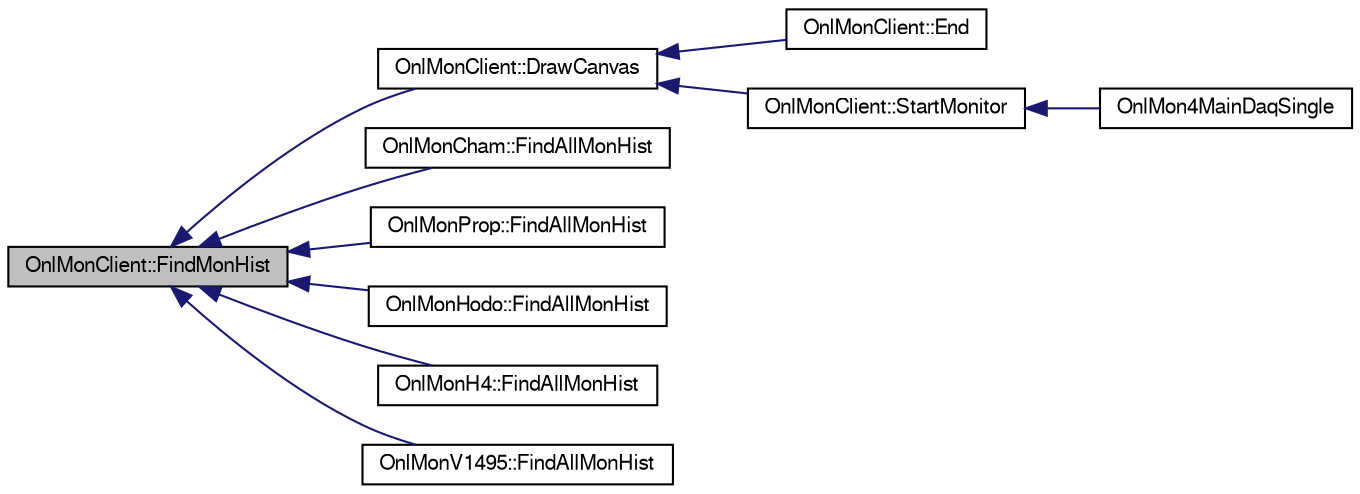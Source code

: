 digraph "OnlMonClient::FindMonHist"
{
  bgcolor="transparent";
  edge [fontname="FreeSans",fontsize="10",labelfontname="FreeSans",labelfontsize="10"];
  node [fontname="FreeSans",fontsize="10",shape=record];
  rankdir="LR";
  Node1 [label="OnlMonClient::FindMonHist",height=0.2,width=0.4,color="black", fillcolor="grey75", style="filled" fontcolor="black"];
  Node1 -> Node2 [dir="back",color="midnightblue",fontsize="10",style="solid",fontname="FreeSans"];
  Node2 [label="OnlMonClient::DrawCanvas",height=0.2,width=0.4,color="black",URL="$d9/d62/classOnlMonClient.html#ac43168b63e4026d2c2eb9c65fc12da16"];
  Node2 -> Node3 [dir="back",color="midnightblue",fontsize="10",style="solid",fontname="FreeSans"];
  Node3 [label="OnlMonClient::End",height=0.2,width=0.4,color="black",URL="$d9/d62/classOnlMonClient.html#a8e707fd7f6a89c8af8d716bdd06eed5d",tooltip="Called at the end of all processing. "];
  Node2 -> Node4 [dir="back",color="midnightblue",fontsize="10",style="solid",fontname="FreeSans"];
  Node4 [label="OnlMonClient::StartMonitor",height=0.2,width=0.4,color="black",URL="$d9/d62/classOnlMonClient.html#a68fab899fe1e1e3071ba0588a0853930"];
  Node4 -> Node5 [dir="back",color="midnightblue",fontsize="10",style="solid",fontname="FreeSans"];
  Node5 [label="OnlMon4MainDaqSingle",height=0.2,width=0.4,color="black",URL="$d4/d81/e1039-core_2online_2macros_2OnlMon4MainDaq_8C.html#aa66c466516c320b5bd7d690e3637b51e"];
  Node1 -> Node6 [dir="back",color="midnightblue",fontsize="10",style="solid",fontname="FreeSans"];
  Node6 [label="OnlMonCham::FindAllMonHist",height=0.2,width=0.4,color="black",URL="$db/d15/classOnlMonCham.html#a479416d33bc73f362059b08d1290a716"];
  Node1 -> Node7 [dir="back",color="midnightblue",fontsize="10",style="solid",fontname="FreeSans"];
  Node7 [label="OnlMonProp::FindAllMonHist",height=0.2,width=0.4,color="black",URL="$d7/dac/classOnlMonProp.html#a8779ac8becb193afebc3d76b25b4f61a"];
  Node1 -> Node8 [dir="back",color="midnightblue",fontsize="10",style="solid",fontname="FreeSans"];
  Node8 [label="OnlMonHodo::FindAllMonHist",height=0.2,width=0.4,color="black",URL="$d8/dc8/classOnlMonHodo.html#a144b3f308aab8322df05978626b64aa7"];
  Node1 -> Node9 [dir="back",color="midnightblue",fontsize="10",style="solid",fontname="FreeSans"];
  Node9 [label="OnlMonH4::FindAllMonHist",height=0.2,width=0.4,color="black",URL="$d2/d02/classOnlMonH4.html#a14b8e5f3261ee38a0e2e1e2a0c21f599"];
  Node1 -> Node10 [dir="back",color="midnightblue",fontsize="10",style="solid",fontname="FreeSans"];
  Node10 [label="OnlMonV1495::FindAllMonHist",height=0.2,width=0.4,color="black",URL="$d6/d41/classOnlMonV1495.html#adcd0076aca9ef3db7297618b76d22bdf"];
}
